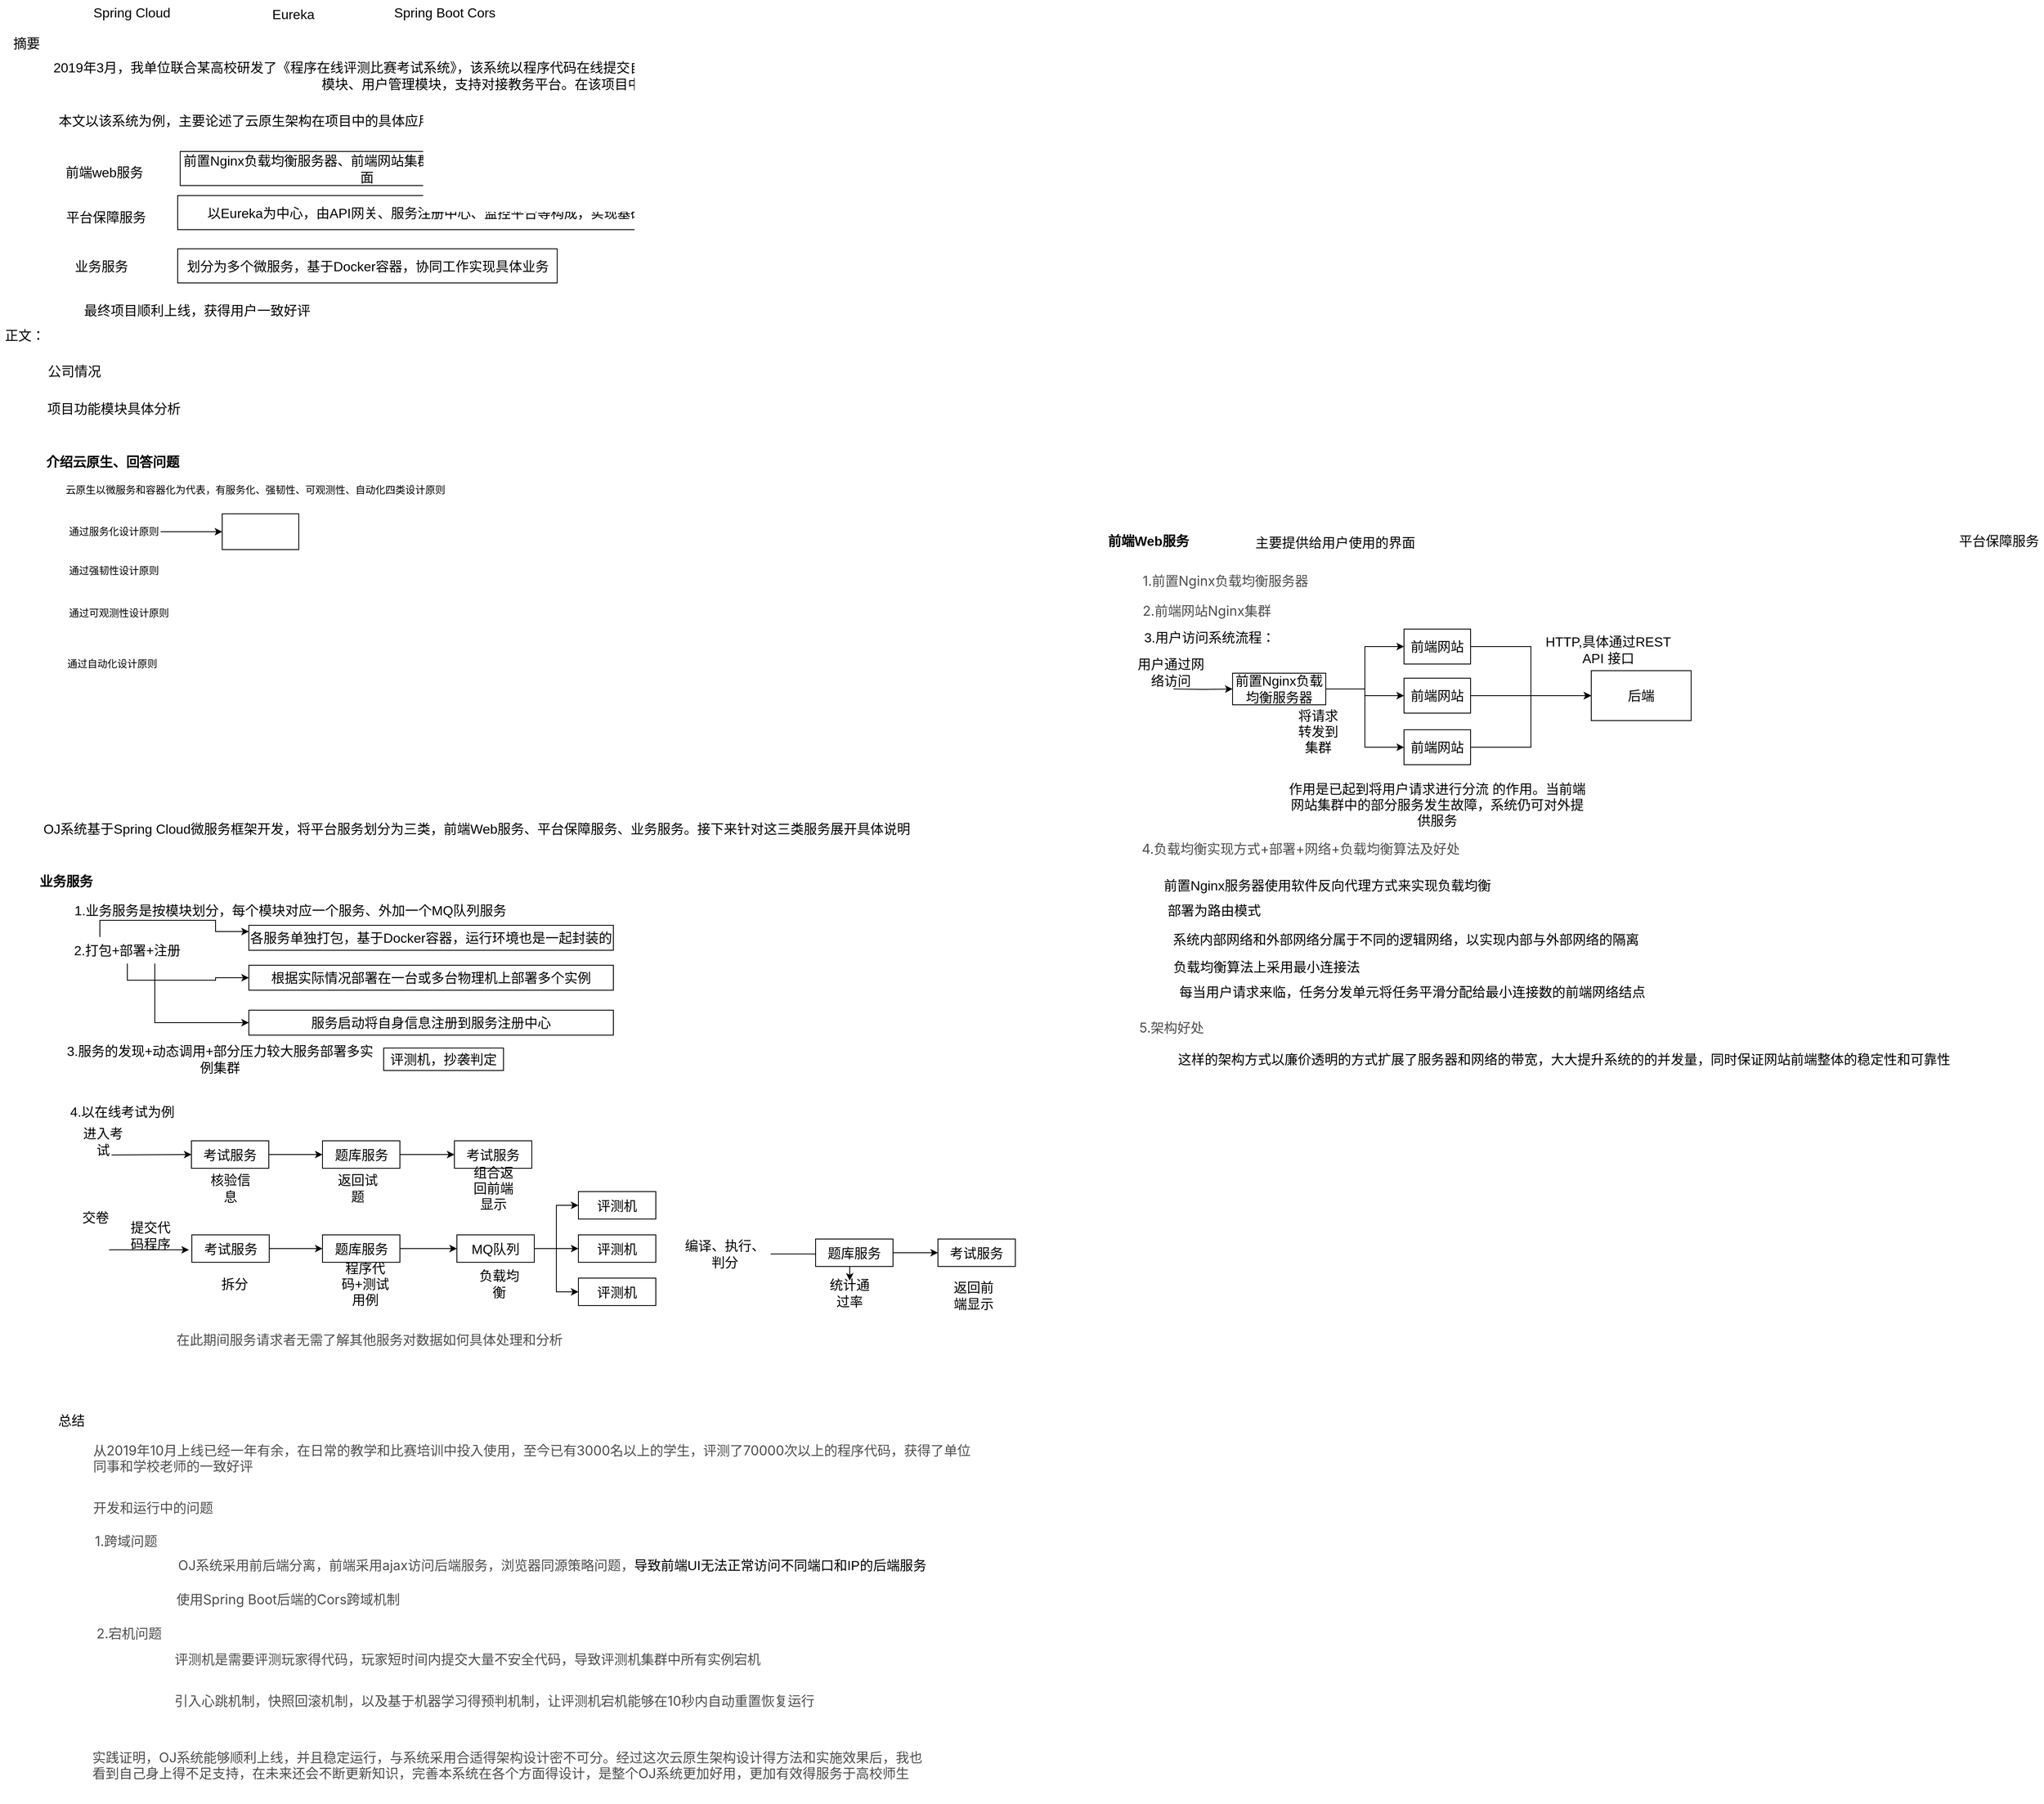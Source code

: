 <mxfile version="22.0.8" type="github">
  <diagram name="第 1 页" id="NLoXYbT1jdfY4DKMpZzK">
    <mxGraphModel dx="1597" dy="972" grid="0" gridSize="10" guides="1" tooltips="1" connect="1" arrows="1" fold="1" page="1" pageScale="1" pageWidth="10000" pageHeight="10000" math="0" shadow="0">
      <root>
        <mxCell id="0" />
        <mxCell id="1" parent="0" />
        <mxCell id="Ui8WLxv8zB1vM958ZW1R-1" value="摘要" style="text;html=1;strokeColor=none;fillColor=none;align=center;verticalAlign=middle;whiteSpace=wrap;rounded=0;fontSize=16;" parent="1" vertex="1">
          <mxGeometry x="51" y="57" width="60" height="30" as="geometry" />
        </mxCell>
        <mxCell id="Ui8WLxv8zB1vM958ZW1R-2" value="正文：&lt;br style=&quot;font-size: 16px;&quot;&gt;" style="text;html=1;strokeColor=none;fillColor=none;align=center;verticalAlign=middle;whiteSpace=wrap;rounded=0;fontSize=16;" parent="1" vertex="1">
          <mxGeometry x="49" y="408" width="60" height="30" as="geometry" />
        </mxCell>
        <mxCell id="Ui8WLxv8zB1vM958ZW1R-3" value="公司情况" style="text;html=1;strokeColor=none;fillColor=none;align=center;verticalAlign=middle;whiteSpace=wrap;rounded=0;fontSize=16;" parent="1" vertex="1">
          <mxGeometry x="103" y="450" width="71" height="31" as="geometry" />
        </mxCell>
        <mxCell id="Ui8WLxv8zB1vM958ZW1R-4" value="项目功能模块具体分析" style="text;html=1;strokeColor=none;fillColor=none;align=center;verticalAlign=middle;whiteSpace=wrap;rounded=0;fontSize=16;" parent="1" vertex="1">
          <mxGeometry x="103" y="497" width="166" height="27" as="geometry" />
        </mxCell>
        <mxCell id="Ui8WLxv8zB1vM958ZW1R-5" value="介绍云原生、回答问题" style="text;html=1;strokeColor=none;fillColor=none;align=center;verticalAlign=middle;whiteSpace=wrap;rounded=0;fontSize=16;fontStyle=1" parent="1" vertex="1">
          <mxGeometry x="100" y="558" width="169" height="33" as="geometry" />
        </mxCell>
        <mxCell id="Ui8WLxv8zB1vM958ZW1R-8" value="OJ系统基于Spring Cloud微服务框架开发，将平台服务划分为三类，前端Web服务、平台保障服务、业务服务。接下来针对这三类服务展开具体说明" style="text;html=1;strokeColor=none;fillColor=none;align=center;verticalAlign=middle;whiteSpace=wrap;rounded=0;fontSize=16;" parent="1" vertex="1">
          <mxGeometry x="96" y="999" width="1052" height="33" as="geometry" />
        </mxCell>
        <mxCell id="Ui8WLxv8zB1vM958ZW1R-9" value="前端Web服务" style="text;html=1;strokeColor=none;fillColor=none;align=center;verticalAlign=middle;whiteSpace=wrap;rounded=0;fontSize=16;fontStyle=1" parent="1" vertex="1">
          <mxGeometry x="1376" y="653" width="106" height="33" as="geometry" />
        </mxCell>
        <mxCell id="Ui8WLxv8zB1vM958ZW1R-10" value="平台保障服务" style="text;html=1;strokeColor=none;fillColor=none;align=center;verticalAlign=middle;whiteSpace=wrap;rounded=0;fontSize=16;" parent="1" vertex="1">
          <mxGeometry x="2398" y="653" width="106" height="33" as="geometry" />
        </mxCell>
        <mxCell id="Ui8WLxv8zB1vM958ZW1R-11" value="业务服务" style="text;html=1;strokeColor=none;fillColor=none;align=center;verticalAlign=middle;whiteSpace=wrap;rounded=0;fontSize=16;fontStyle=1" parent="1" vertex="1">
          <mxGeometry x="90" y="1063" width="77" height="32" as="geometry" />
        </mxCell>
        <mxCell id="Ui8WLxv8zB1vM958ZW1R-12" value="总结" style="text;html=1;strokeColor=none;fillColor=none;align=center;verticalAlign=middle;whiteSpace=wrap;rounded=0;fontSize=16;" parent="1" vertex="1">
          <mxGeometry x="111" y="1713" width="48" height="27" as="geometry" />
        </mxCell>
        <mxCell id="Ui8WLxv8zB1vM958ZW1R-13" value="1.业务服务是按模块划分，每个模块对应一个服务、外加一个MQ队列服务" style="text;html=1;strokeColor=none;fillColor=none;align=center;verticalAlign=middle;whiteSpace=wrap;rounded=0;fontSize=16;" parent="1" vertex="1">
          <mxGeometry x="130" y="1098" width="536" height="32" as="geometry" />
        </mxCell>
        <mxCell id="Ui8WLxv8zB1vM958ZW1R-16" style="edgeStyle=orthogonalEdgeStyle;rounded=0;orthogonalLoop=1;jettySize=auto;html=1;exitX=0.25;exitY=0;exitDx=0;exitDy=0;entryX=0;entryY=0.25;entryDx=0;entryDy=0;" parent="1" source="Ui8WLxv8zB1vM958ZW1R-14" target="Ui8WLxv8zB1vM958ZW1R-15" edge="1">
          <mxGeometry relative="1" as="geometry" />
        </mxCell>
        <mxCell id="Ui8WLxv8zB1vM958ZW1R-22" style="edgeStyle=orthogonalEdgeStyle;rounded=0;orthogonalLoop=1;jettySize=auto;html=1;exitX=0.5;exitY=1;exitDx=0;exitDy=0;entryX=0;entryY=0.5;entryDx=0;entryDy=0;" parent="1" source="Ui8WLxv8zB1vM958ZW1R-14" target="Ui8WLxv8zB1vM958ZW1R-17" edge="1">
          <mxGeometry relative="1" as="geometry">
            <Array as="points">
              <mxPoint x="202" y="1198" />
              <mxPoint x="308" y="1198" />
              <mxPoint x="308" y="1195" />
            </Array>
          </mxGeometry>
        </mxCell>
        <mxCell id="Ui8WLxv8zB1vM958ZW1R-24" style="edgeStyle=orthogonalEdgeStyle;rounded=0;orthogonalLoop=1;jettySize=auto;html=1;exitX=0.75;exitY=1;exitDx=0;exitDy=0;entryX=0;entryY=0.5;entryDx=0;entryDy=0;" parent="1" source="Ui8WLxv8zB1vM958ZW1R-14" target="Ui8WLxv8zB1vM958ZW1R-23" edge="1">
          <mxGeometry relative="1" as="geometry" />
        </mxCell>
        <mxCell id="Ui8WLxv8zB1vM958ZW1R-14" value="2.打包+部署+注册" style="text;html=1;strokeColor=none;fillColor=none;align=center;verticalAlign=middle;whiteSpace=wrap;rounded=0;fontSize=16;" parent="1" vertex="1">
          <mxGeometry x="136" y="1146" width="132" height="32" as="geometry" />
        </mxCell>
        <mxCell id="Ui8WLxv8zB1vM958ZW1R-15" value="各服务单独打包，基于Docker容器，运行环境也是一起封装的" style="rounded=0;whiteSpace=wrap;html=1;fontSize=16;" parent="1" vertex="1">
          <mxGeometry x="348" y="1132" width="438" height="30" as="geometry" />
        </mxCell>
        <mxCell id="Ui8WLxv8zB1vM958ZW1R-17" value="根据实际情况部署在一台或多台物理机上部署多个实例" style="rounded=0;whiteSpace=wrap;html=1;fontSize=16;" parent="1" vertex="1">
          <mxGeometry x="348" y="1180" width="438" height="30" as="geometry" />
        </mxCell>
        <mxCell id="Ui8WLxv8zB1vM958ZW1R-23" value="服务启动将自身信息注册到服务注册中心" style="rounded=0;whiteSpace=wrap;html=1;fontSize=16;" parent="1" vertex="1">
          <mxGeometry x="348" y="1234" width="438" height="30" as="geometry" />
        </mxCell>
        <mxCell id="Ui8WLxv8zB1vM958ZW1R-25" value="3.服务的发现+动态调用+部分压力较大服务部署多实例集群" style="text;html=1;strokeColor=none;fillColor=none;align=center;verticalAlign=middle;whiteSpace=wrap;rounded=0;fontSize=16;" parent="1" vertex="1">
          <mxGeometry x="128" y="1277" width="371" height="32" as="geometry" />
        </mxCell>
        <mxCell id="Ui8WLxv8zB1vM958ZW1R-27" value="4.以在线考试为例" style="text;html=1;strokeColor=none;fillColor=none;align=center;verticalAlign=middle;whiteSpace=wrap;rounded=0;fontSize=16;" parent="1" vertex="1">
          <mxGeometry x="126" y="1340" width="140" height="31" as="geometry" />
        </mxCell>
        <mxCell id="Ui8WLxv8zB1vM958ZW1R-30" value="评测机，抄袭判定" style="rounded=0;whiteSpace=wrap;html=1;fontSize=16;" parent="1" vertex="1">
          <mxGeometry x="510" y="1279.5" width="144" height="27" as="geometry" />
        </mxCell>
        <mxCell id="Ui8WLxv8zB1vM958ZW1R-36" value="" style="edgeStyle=orthogonalEdgeStyle;rounded=0;orthogonalLoop=1;jettySize=auto;html=1;fontSize=16;" parent="1" source="Ui8WLxv8zB1vM958ZW1R-31" target="Ui8WLxv8zB1vM958ZW1R-32" edge="1">
          <mxGeometry relative="1" as="geometry" />
        </mxCell>
        <mxCell id="Ui8WLxv8zB1vM958ZW1R-31" value="考试服务" style="rounded=0;whiteSpace=wrap;html=1;fontSize=16;" parent="1" vertex="1">
          <mxGeometry x="279" y="1391" width="93" height="33" as="geometry" />
        </mxCell>
        <mxCell id="Ui8WLxv8zB1vM958ZW1R-39" value="" style="edgeStyle=orthogonalEdgeStyle;rounded=0;orthogonalLoop=1;jettySize=auto;html=1;fontSize=16;" parent="1" source="Ui8WLxv8zB1vM958ZW1R-32" target="Ui8WLxv8zB1vM958ZW1R-38" edge="1">
          <mxGeometry relative="1" as="geometry" />
        </mxCell>
        <mxCell id="Ui8WLxv8zB1vM958ZW1R-32" value="题库服务" style="rounded=0;whiteSpace=wrap;html=1;fontSize=16;" parent="1" vertex="1">
          <mxGeometry x="436.5" y="1391" width="93" height="33" as="geometry" />
        </mxCell>
        <mxCell id="Ui8WLxv8zB1vM958ZW1R-33" value="" style="endArrow=classic;html=1;rounded=0;entryX=0;entryY=0.5;entryDx=0;entryDy=0;fontSize=16;" parent="1" target="Ui8WLxv8zB1vM958ZW1R-31" edge="1">
          <mxGeometry width="50" height="50" relative="1" as="geometry">
            <mxPoint x="183" y="1408" as="sourcePoint" />
            <mxPoint x="239.5" y="1382.5" as="targetPoint" />
          </mxGeometry>
        </mxCell>
        <mxCell id="Ui8WLxv8zB1vM958ZW1R-34" value="进入考试" style="text;html=1;strokeColor=none;fillColor=none;align=center;verticalAlign=middle;whiteSpace=wrap;rounded=0;fontSize=16;" parent="1" vertex="1">
          <mxGeometry x="142.5" y="1377" width="60" height="30" as="geometry" />
        </mxCell>
        <mxCell id="Ui8WLxv8zB1vM958ZW1R-35" value="核验信息" style="text;html=1;strokeColor=none;fillColor=none;align=center;verticalAlign=middle;whiteSpace=wrap;rounded=0;fontSize=16;" parent="1" vertex="1">
          <mxGeometry x="296" y="1433" width="60" height="30" as="geometry" />
        </mxCell>
        <mxCell id="Ui8WLxv8zB1vM958ZW1R-37" value="返回试题" style="text;html=1;strokeColor=none;fillColor=none;align=center;verticalAlign=middle;whiteSpace=wrap;rounded=0;fontSize=16;" parent="1" vertex="1">
          <mxGeometry x="449" y="1433" width="60" height="30" as="geometry" />
        </mxCell>
        <mxCell id="Ui8WLxv8zB1vM958ZW1R-38" value="考试服务" style="rounded=0;whiteSpace=wrap;html=1;fontSize=16;" parent="1" vertex="1">
          <mxGeometry x="595" y="1391" width="93" height="33" as="geometry" />
        </mxCell>
        <mxCell id="Ui8WLxv8zB1vM958ZW1R-40" value="组合返回前端显示" style="text;html=1;strokeColor=none;fillColor=none;align=center;verticalAlign=middle;whiteSpace=wrap;rounded=0;fontSize=16;" parent="1" vertex="1">
          <mxGeometry x="611.5" y="1433" width="60" height="30" as="geometry" />
        </mxCell>
        <mxCell id="Ui8WLxv8zB1vM958ZW1R-41" value="交卷" style="text;html=1;strokeColor=none;fillColor=none;align=center;verticalAlign=middle;whiteSpace=wrap;rounded=0;fontSize=16;" parent="1" vertex="1">
          <mxGeometry x="134" y="1468" width="60" height="30" as="geometry" />
        </mxCell>
        <mxCell id="Ui8WLxv8zB1vM958ZW1R-47" value="" style="edgeStyle=orthogonalEdgeStyle;rounded=0;orthogonalLoop=1;jettySize=auto;html=1;fontSize=16;" parent="1" source="Ui8WLxv8zB1vM958ZW1R-42" target="Ui8WLxv8zB1vM958ZW1R-45" edge="1">
          <mxGeometry relative="1" as="geometry" />
        </mxCell>
        <mxCell id="Ui8WLxv8zB1vM958ZW1R-42" value="考试服务" style="rounded=0;whiteSpace=wrap;html=1;fontSize=16;" parent="1" vertex="1">
          <mxGeometry x="279.5" y="1504" width="93" height="33" as="geometry" />
        </mxCell>
        <mxCell id="Ui8WLxv8zB1vM958ZW1R-43" value="" style="endArrow=classic;html=1;rounded=0;entryX=0;entryY=0.5;entryDx=0;entryDy=0;fontSize=16;" parent="1" edge="1">
          <mxGeometry width="50" height="50" relative="1" as="geometry">
            <mxPoint x="180" y="1522" as="sourcePoint" />
            <mxPoint x="276" y="1522" as="targetPoint" />
          </mxGeometry>
        </mxCell>
        <mxCell id="Ui8WLxv8zB1vM958ZW1R-44" value="提交代码程序" style="text;html=1;strokeColor=none;fillColor=none;align=center;verticalAlign=middle;whiteSpace=wrap;rounded=0;fontSize=16;" parent="1" vertex="1">
          <mxGeometry x="200" y="1490" width="60" height="30" as="geometry" />
        </mxCell>
        <mxCell id="Ui8WLxv8zB1vM958ZW1R-50" value="" style="edgeStyle=orthogonalEdgeStyle;rounded=0;orthogonalLoop=1;jettySize=auto;html=1;fontSize=16;" parent="1" source="Ui8WLxv8zB1vM958ZW1R-45" target="Ui8WLxv8zB1vM958ZW1R-48" edge="1">
          <mxGeometry relative="1" as="geometry" />
        </mxCell>
        <mxCell id="Ui8WLxv8zB1vM958ZW1R-45" value="题库服务" style="rounded=0;whiteSpace=wrap;html=1;fontSize=16;" parent="1" vertex="1">
          <mxGeometry x="436.5" y="1504" width="93" height="33" as="geometry" />
        </mxCell>
        <mxCell id="Ui8WLxv8zB1vM958ZW1R-46" value="拆分" style="text;html=1;strokeColor=none;fillColor=none;align=center;verticalAlign=middle;whiteSpace=wrap;rounded=0;fontSize=16;" parent="1" vertex="1">
          <mxGeometry x="301" y="1548" width="60" height="30" as="geometry" />
        </mxCell>
        <mxCell id="Ui8WLxv8zB1vM958ZW1R-52" value="" style="edgeStyle=orthogonalEdgeStyle;rounded=0;orthogonalLoop=1;jettySize=auto;html=1;fontSize=16;" parent="1" source="Ui8WLxv8zB1vM958ZW1R-48" target="Ui8WLxv8zB1vM958ZW1R-51" edge="1">
          <mxGeometry relative="1" as="geometry" />
        </mxCell>
        <mxCell id="Ui8WLxv8zB1vM958ZW1R-55" style="edgeStyle=orthogonalEdgeStyle;rounded=0;orthogonalLoop=1;jettySize=auto;html=1;exitX=1;exitY=0.5;exitDx=0;exitDy=0;entryX=0;entryY=0.5;entryDx=0;entryDy=0;fontSize=16;" parent="1" source="Ui8WLxv8zB1vM958ZW1R-48" target="Ui8WLxv8zB1vM958ZW1R-53" edge="1">
          <mxGeometry relative="1" as="geometry" />
        </mxCell>
        <mxCell id="Ui8WLxv8zB1vM958ZW1R-56" style="edgeStyle=orthogonalEdgeStyle;rounded=0;orthogonalLoop=1;jettySize=auto;html=1;exitX=1;exitY=0.5;exitDx=0;exitDy=0;entryX=0;entryY=0.5;entryDx=0;entryDy=0;fontSize=16;" parent="1" source="Ui8WLxv8zB1vM958ZW1R-48" target="Ui8WLxv8zB1vM958ZW1R-54" edge="1">
          <mxGeometry relative="1" as="geometry" />
        </mxCell>
        <mxCell id="Ui8WLxv8zB1vM958ZW1R-48" value="MQ队列" style="rounded=0;whiteSpace=wrap;html=1;fontSize=16;" parent="1" vertex="1">
          <mxGeometry x="598" y="1504" width="93" height="33" as="geometry" />
        </mxCell>
        <mxCell id="Ui8WLxv8zB1vM958ZW1R-49" value="程序代码+测试用例" style="text;html=1;strokeColor=none;fillColor=none;align=center;verticalAlign=middle;whiteSpace=wrap;rounded=0;fontSize=16;" parent="1" vertex="1">
          <mxGeometry x="458" y="1548" width="60" height="30" as="geometry" />
        </mxCell>
        <mxCell id="Ui8WLxv8zB1vM958ZW1R-51" value="评测机" style="rounded=0;whiteSpace=wrap;html=1;fontSize=16;" parent="1" vertex="1">
          <mxGeometry x="744" y="1504" width="93" height="33" as="geometry" />
        </mxCell>
        <mxCell id="Ui8WLxv8zB1vM958ZW1R-53" value="评测机" style="rounded=0;whiteSpace=wrap;html=1;fontSize=16;" parent="1" vertex="1">
          <mxGeometry x="744" y="1452" width="93" height="33" as="geometry" />
        </mxCell>
        <mxCell id="Ui8WLxv8zB1vM958ZW1R-54" value="评测机" style="rounded=0;whiteSpace=wrap;html=1;fontSize=16;" parent="1" vertex="1">
          <mxGeometry x="744" y="1556" width="93" height="33" as="geometry" />
        </mxCell>
        <mxCell id="Ui8WLxv8zB1vM958ZW1R-58" value="负载均衡" style="text;html=1;strokeColor=none;fillColor=none;align=center;verticalAlign=middle;whiteSpace=wrap;rounded=0;fontSize=16;" parent="1" vertex="1">
          <mxGeometry x="619" y="1548" width="60" height="30" as="geometry" />
        </mxCell>
        <mxCell id="Ui8WLxv8zB1vM958ZW1R-62" value="" style="edgeStyle=orthogonalEdgeStyle;rounded=0;orthogonalLoop=1;jettySize=auto;html=1;fontSize=16;" parent="1" source="Ui8WLxv8zB1vM958ZW1R-59" target="Ui8WLxv8zB1vM958ZW1R-61" edge="1">
          <mxGeometry relative="1" as="geometry" />
        </mxCell>
        <mxCell id="Ui8WLxv8zB1vM958ZW1R-59" value="编译、执行、判分" style="text;html=1;strokeColor=none;fillColor=none;align=center;verticalAlign=middle;whiteSpace=wrap;rounded=0;fontSize=16;" parent="1" vertex="1">
          <mxGeometry x="865" y="1509" width="110" height="36" as="geometry" />
        </mxCell>
        <mxCell id="Ui8WLxv8zB1vM958ZW1R-64" value="" style="edgeStyle=orthogonalEdgeStyle;rounded=0;orthogonalLoop=1;jettySize=auto;html=1;fontSize=16;" parent="1" source="Ui8WLxv8zB1vM958ZW1R-60" target="Ui8WLxv8zB1vM958ZW1R-63" edge="1">
          <mxGeometry relative="1" as="geometry" />
        </mxCell>
        <mxCell id="Ui8WLxv8zB1vM958ZW1R-60" value="题库服务" style="rounded=0;whiteSpace=wrap;html=1;fontSize=16;" parent="1" vertex="1">
          <mxGeometry x="1029" y="1509" width="93" height="33" as="geometry" />
        </mxCell>
        <mxCell id="Ui8WLxv8zB1vM958ZW1R-61" value="统计通过率" style="text;html=1;strokeColor=none;fillColor=none;align=center;verticalAlign=middle;whiteSpace=wrap;rounded=0;fontSize=16;" parent="1" vertex="1">
          <mxGeometry x="1040" y="1559" width="60" height="30" as="geometry" />
        </mxCell>
        <mxCell id="Ui8WLxv8zB1vM958ZW1R-63" value="考试服务" style="rounded=0;whiteSpace=wrap;html=1;fontSize=16;" parent="1" vertex="1">
          <mxGeometry x="1176" y="1509" width="93" height="33" as="geometry" />
        </mxCell>
        <mxCell id="Ui8WLxv8zB1vM958ZW1R-65" value="返回前端显示" style="text;html=1;strokeColor=none;fillColor=none;align=center;verticalAlign=middle;whiteSpace=wrap;rounded=0;fontSize=16;" parent="1" vertex="1">
          <mxGeometry x="1189" y="1562" width="60" height="30" as="geometry" />
        </mxCell>
        <mxCell id="Ui8WLxv8zB1vM958ZW1R-69" value="&lt;span style=&quot;color: rgb(77, 77, 77); font-family: -apple-system, &amp;quot;SF UI Text&amp;quot;, Arial, &amp;quot;PingFang SC&amp;quot;, &amp;quot;Hiragino Sans GB&amp;quot;, &amp;quot;Microsoft YaHei&amp;quot;, &amp;quot;WenQuanYi Micro Hei&amp;quot;, sans-serif; font-size: 16px; font-style: normal; font-variant-ligatures: no-common-ligatures; font-variant-caps: normal; font-weight: 400; letter-spacing: normal; orphans: 2; text-align: start; text-indent: 0px; text-transform: none; widows: 2; word-spacing: 0px; -webkit-text-stroke-width: 0px; background-color: rgb(255, 255, 255); text-decoration-thickness: initial; text-decoration-style: initial; text-decoration-color: initial; float: none; display: inline !important;&quot;&gt;在此期间服务请求者无需了解其他服务对数据如何具体处理和分析&lt;/span&gt;" style="text;whiteSpace=wrap;html=1;" parent="1" vertex="1">
          <mxGeometry x="259" y="1614" width="484" height="33" as="geometry" />
        </mxCell>
        <mxCell id="Ui8WLxv8zB1vM958ZW1R-71" value="&lt;font face=&quot;-apple-system, SF UI Text, Arial, PingFang SC, Hiragino Sans GB, Microsoft YaHei, WenQuanYi Micro Hei, sans-serif&quot; color=&quot;#4d4d4d&quot;&gt;&lt;span style=&quot;font-size: 16px; font-variant-ligatures: no-common-ligatures; background-color: rgb(255, 255, 255);&quot;&gt;从2019年10月上线已经一年有余，在日常的教学和比赛培训中投入使用，至今已有3000名以上的学生，评测了70000次以上的程序代码，获得了单位同事和学校老师的一致好评&lt;/span&gt;&lt;/font&gt;" style="text;whiteSpace=wrap;html=1;" parent="1" vertex="1">
          <mxGeometry x="159" y="1747" width="1068" height="54" as="geometry" />
        </mxCell>
        <mxCell id="Ui8WLxv8zB1vM958ZW1R-72" value="&lt;font face=&quot;-apple-system, SF UI Text, Arial, PingFang SC, Hiragino Sans GB, Microsoft YaHei, WenQuanYi Micro Hei, sans-serif&quot; color=&quot;#4d4d4d&quot;&gt;&lt;span style=&quot;font-size: 16px; font-variant-ligatures: no-common-ligatures; background-color: rgb(255, 255, 255);&quot;&gt;开发和运行中的问题&lt;/span&gt;&lt;/font&gt;" style="text;whiteSpace=wrap;html=1;" parent="1" vertex="1">
          <mxGeometry x="159" y="1816" width="155" height="30" as="geometry" />
        </mxCell>
        <mxCell id="Ui8WLxv8zB1vM958ZW1R-73" value="&lt;font face=&quot;-apple-system, SF UI Text, Arial, PingFang SC, Hiragino Sans GB, Microsoft YaHei, WenQuanYi Micro Hei, sans-serif&quot; color=&quot;#4d4d4d&quot;&gt;&lt;span style=&quot;font-size: 16px; font-variant-ligatures: no-common-ligatures; background-color: rgb(255, 255, 255);&quot;&gt;1.跨域问题&lt;/span&gt;&lt;/font&gt;" style="text;whiteSpace=wrap;html=1;" parent="1" vertex="1">
          <mxGeometry x="161" y="1856" width="96" height="29" as="geometry" />
        </mxCell>
        <mxCell id="Ui8WLxv8zB1vM958ZW1R-74" value="&lt;font face=&quot;-apple-system, SF UI Text, Arial, PingFang SC, Hiragino Sans GB, Microsoft YaHei, WenQuanYi Micro Hei, sans-serif&quot; color=&quot;#4d4d4d&quot;&gt;&lt;span style=&quot;font-size: 16px; font-variant-ligatures: no-common-ligatures; background-color: rgb(255, 255, 255);&quot;&gt;2.宕机问题&lt;/span&gt;&lt;/font&gt;" style="text;whiteSpace=wrap;html=1;" parent="1" vertex="1">
          <mxGeometry x="163" y="1967" width="96" height="29" as="geometry" />
        </mxCell>
        <mxCell id="Ui8WLxv8zB1vM958ZW1R-77" value="&lt;font face=&quot;-apple-system, SF UI Text, Arial, PingFang SC, Hiragino Sans GB, Microsoft YaHei, WenQuanYi Micro Hei, sans-serif&quot; color=&quot;#4d4d4d&quot; style=&quot;font-size: 16px;&quot;&gt;&lt;span style=&quot;font-size: 16px; font-variant-ligatures: no-common-ligatures; background-color: rgb(255, 255, 255);&quot;&gt;OJ系统采用前后端分离，前端采用ajax访问后端服务，浏览器同源策略问题，&lt;/span&gt;&lt;/font&gt;导致前端UI无法正常访问不同端口和IP的后端服务" style="text;whiteSpace=wrap;html=1;fontSize=16;" parent="1" vertex="1">
          <mxGeometry x="261" y="1885" width="928" height="31" as="geometry" />
        </mxCell>
        <mxCell id="Ui8WLxv8zB1vM958ZW1R-78" value="&lt;font face=&quot;-apple-system, SF UI Text, Arial, PingFang SC, Hiragino Sans GB, Microsoft YaHei, WenQuanYi Micro Hei, sans-serif&quot; color=&quot;#4d4d4d&quot;&gt;&lt;span style=&quot;font-variant-ligatures: no-common-ligatures; background-color: rgb(255, 255, 255);&quot;&gt;使用Spring Boot后端的Cors跨域机制&lt;/span&gt;&lt;/font&gt;" style="text;whiteSpace=wrap;html=1;fontSize=16;" parent="1" vertex="1">
          <mxGeometry x="259" y="1926" width="928" height="31" as="geometry" />
        </mxCell>
        <mxCell id="Ui8WLxv8zB1vM958ZW1R-79" value="&lt;font face=&quot;-apple-system, SF UI Text, Arial, PingFang SC, Hiragino Sans GB, Microsoft YaHei, WenQuanYi Micro Hei, sans-serif&quot; color=&quot;#4d4d4d&quot;&gt;&lt;span style=&quot;font-variant-ligatures: no-common-ligatures; background-color: rgb(255, 255, 255);&quot;&gt;评测机是需要评测玩家得代码，玩家短时间内提交大量不安全代码，导致评测机集群中所有实例宕机&lt;/span&gt;&lt;/font&gt;" style="text;whiteSpace=wrap;html=1;fontSize=16;" parent="1" vertex="1">
          <mxGeometry x="257" y="1998" width="928" height="31" as="geometry" />
        </mxCell>
        <mxCell id="Ui8WLxv8zB1vM958ZW1R-80" value="&lt;font face=&quot;-apple-system, SF UI Text, Arial, PingFang SC, Hiragino Sans GB, Microsoft YaHei, WenQuanYi Micro Hei, sans-serif&quot; color=&quot;#4d4d4d&quot;&gt;&lt;span style=&quot;font-variant-ligatures: no-common-ligatures; background-color: rgb(255, 255, 255);&quot;&gt;引入心跳机制，快照回滚机制，以及基于机器学习得预判机制，让评测机宕机能够在10秒内自动重置恢复运行&lt;/span&gt;&lt;/font&gt;" style="text;whiteSpace=wrap;html=1;fontSize=16;" parent="1" vertex="1">
          <mxGeometry x="257" y="2048" width="928" height="31" as="geometry" />
        </mxCell>
        <mxCell id="Ui8WLxv8zB1vM958ZW1R-81" value="&lt;font face=&quot;-apple-system, SF UI Text, Arial, PingFang SC, Hiragino Sans GB, Microsoft YaHei, WenQuanYi Micro Hei, sans-serif&quot; color=&quot;#4d4d4d&quot;&gt;&lt;span style=&quot;font-size: 16px; font-variant-ligatures: no-common-ligatures; background-color: rgb(255, 255, 255);&quot;&gt;实践证明，OJ系统能够顺利上线，并且稳定运行，与系统采用合适得架构设计密不可分。经过这次云原生架构设计得方法和实施效果后，我也看到自己身上得不足支持，在未来还会不断更新知识，完善本系统在各个方面得设计，是整个OJ系统更加好用，更加有效得服务于高校师生&lt;/span&gt;&lt;/font&gt;" style="text;whiteSpace=wrap;html=1;" parent="1" vertex="1">
          <mxGeometry x="157.5" y="2116" width="1000.5" height="71" as="geometry" />
        </mxCell>
        <mxCell id="1Fn_G9KVaygR7puTWX5g-2" value="主要提供给用户使用的界面" style="text;html=1;strokeColor=none;fillColor=none;align=center;verticalAlign=middle;whiteSpace=wrap;rounded=0;fontSize=16;" vertex="1" parent="1">
          <mxGeometry x="1553" y="655" width="201" height="33" as="geometry" />
        </mxCell>
        <mxCell id="1Fn_G9KVaygR7puTWX5g-4" value="&lt;span style=&quot;color: rgb(77, 77, 77); font-family: -apple-system, &amp;quot;SF UI Text&amp;quot;, Arial, &amp;quot;PingFang SC&amp;quot;, &amp;quot;Hiragino Sans GB&amp;quot;, &amp;quot;Microsoft YaHei&amp;quot;, &amp;quot;WenQuanYi Micro Hei&amp;quot;, sans-serif; font-size: 16px; font-style: normal; font-variant-ligatures: no-common-ligatures; font-variant-caps: normal; font-weight: 400; letter-spacing: normal; orphans: 2; text-align: start; text-indent: 0px; text-transform: none; widows: 2; word-spacing: 0px; -webkit-text-stroke-width: 0px; background-color: rgb(255, 255, 255); text-decoration-thickness: initial; text-decoration-style: initial; text-decoration-color: initial; float: none; display: inline !important;&quot;&gt;1.前置Nginx负载均衡服务器&lt;/span&gt;" style="text;whiteSpace=wrap;html=1;fontSize=16;" vertex="1" parent="1">
          <mxGeometry x="1420" y="702" width="220" height="33" as="geometry" />
        </mxCell>
        <mxCell id="1Fn_G9KVaygR7puTWX5g-5" value="&lt;span style=&quot;color: rgb(77, 77, 77); font-family: -apple-system, &amp;quot;SF UI Text&amp;quot;, Arial, &amp;quot;PingFang SC&amp;quot;, &amp;quot;Hiragino Sans GB&amp;quot;, &amp;quot;Microsoft YaHei&amp;quot;, &amp;quot;WenQuanYi Micro Hei&amp;quot;, sans-serif; font-size: 16px; font-style: normal; font-variant-ligatures: no-common-ligatures; font-variant-caps: normal; font-weight: 400; letter-spacing: normal; orphans: 2; text-align: start; text-indent: 0px; text-transform: none; widows: 2; word-spacing: 0px; -webkit-text-stroke-width: 0px; background-color: rgb(255, 255, 255); text-decoration-thickness: initial; text-decoration-style: initial; text-decoration-color: initial; float: none; display: inline !important;&quot;&gt;2.前端网站Nginx集群&lt;/span&gt;" style="text;whiteSpace=wrap;html=1;fontSize=16;" vertex="1" parent="1">
          <mxGeometry x="1420" y="738" width="165" height="41" as="geometry" />
        </mxCell>
        <mxCell id="1Fn_G9KVaygR7puTWX5g-6" value="3.用户访问系统流程：" style="text;html=1;strokeColor=none;fillColor=none;align=center;verticalAlign=middle;whiteSpace=wrap;rounded=0;fontSize=16;" vertex="1" parent="1">
          <mxGeometry x="1416" y="772" width="173" height="27" as="geometry" />
        </mxCell>
        <mxCell id="1Fn_G9KVaygR7puTWX5g-16" style="edgeStyle=orthogonalEdgeStyle;rounded=0;orthogonalLoop=1;jettySize=auto;html=1;exitX=1;exitY=0.5;exitDx=0;exitDy=0;entryX=0;entryY=0.5;entryDx=0;entryDy=0;fontSize=16;" edge="1" parent="1" source="1Fn_G9KVaygR7puTWX5g-7" target="1Fn_G9KVaygR7puTWX5g-11">
          <mxGeometry relative="1" as="geometry" />
        </mxCell>
        <mxCell id="1Fn_G9KVaygR7puTWX5g-17" style="edgeStyle=orthogonalEdgeStyle;rounded=0;orthogonalLoop=1;jettySize=auto;html=1;exitX=1;exitY=0.5;exitDx=0;exitDy=0;entryX=0;entryY=0.5;entryDx=0;entryDy=0;fontSize=16;" edge="1" parent="1" source="1Fn_G9KVaygR7puTWX5g-7" target="1Fn_G9KVaygR7puTWX5g-14">
          <mxGeometry relative="1" as="geometry" />
        </mxCell>
        <mxCell id="1Fn_G9KVaygR7puTWX5g-18" style="edgeStyle=orthogonalEdgeStyle;rounded=0;orthogonalLoop=1;jettySize=auto;html=1;exitX=1;exitY=0.5;exitDx=0;exitDy=0;entryX=0;entryY=0.5;entryDx=0;entryDy=0;fontSize=16;" edge="1" parent="1" source="1Fn_G9KVaygR7puTWX5g-7" target="1Fn_G9KVaygR7puTWX5g-15">
          <mxGeometry relative="1" as="geometry" />
        </mxCell>
        <mxCell id="1Fn_G9KVaygR7puTWX5g-7" value="前置Nginx负载均衡服务器" style="rounded=0;whiteSpace=wrap;html=1;fontSize=16;" vertex="1" parent="1">
          <mxGeometry x="1530" y="829" width="112" height="38" as="geometry" />
        </mxCell>
        <mxCell id="1Fn_G9KVaygR7puTWX5g-9" value="" style="edgeStyle=orthogonalEdgeStyle;rounded=0;orthogonalLoop=1;jettySize=auto;html=1;fontSize=16;" edge="1" parent="1" target="1Fn_G9KVaygR7puTWX5g-7">
          <mxGeometry relative="1" as="geometry">
            <mxPoint x="1459" y="848" as="sourcePoint" />
          </mxGeometry>
        </mxCell>
        <mxCell id="1Fn_G9KVaygR7puTWX5g-10" value="用户通过网络访问" style="text;html=1;strokeColor=none;fillColor=none;align=center;verticalAlign=middle;whiteSpace=wrap;rounded=0;fontSize=16;" vertex="1" parent="1">
          <mxGeometry x="1408" y="813" width="96" height="30" as="geometry" />
        </mxCell>
        <mxCell id="1Fn_G9KVaygR7puTWX5g-25" style="edgeStyle=orthogonalEdgeStyle;rounded=0;orthogonalLoop=1;jettySize=auto;html=1;exitX=1;exitY=0.5;exitDx=0;exitDy=0;entryX=0;entryY=0.5;entryDx=0;entryDy=0;fontSize=16;" edge="1" parent="1" source="1Fn_G9KVaygR7puTWX5g-11" target="1Fn_G9KVaygR7puTWX5g-20">
          <mxGeometry relative="1" as="geometry" />
        </mxCell>
        <mxCell id="1Fn_G9KVaygR7puTWX5g-11" value="前端网站" style="rounded=0;whiteSpace=wrap;html=1;fontSize=16;" vertex="1" parent="1">
          <mxGeometry x="1736" y="776" width="80" height="42" as="geometry" />
        </mxCell>
        <mxCell id="1Fn_G9KVaygR7puTWX5g-23" style="edgeStyle=orthogonalEdgeStyle;rounded=0;orthogonalLoop=1;jettySize=auto;html=1;exitX=1;exitY=0.5;exitDx=0;exitDy=0;entryX=0;entryY=0.5;entryDx=0;entryDy=0;fontSize=16;" edge="1" parent="1" source="1Fn_G9KVaygR7puTWX5g-14" target="1Fn_G9KVaygR7puTWX5g-20">
          <mxGeometry relative="1" as="geometry" />
        </mxCell>
        <mxCell id="1Fn_G9KVaygR7puTWX5g-14" value="前端网站" style="rounded=0;whiteSpace=wrap;html=1;fontSize=16;" vertex="1" parent="1">
          <mxGeometry x="1736" y="835" width="80" height="42" as="geometry" />
        </mxCell>
        <mxCell id="1Fn_G9KVaygR7puTWX5g-26" style="edgeStyle=orthogonalEdgeStyle;rounded=0;orthogonalLoop=1;jettySize=auto;html=1;exitX=1;exitY=0.5;exitDx=0;exitDy=0;entryX=0;entryY=0.5;entryDx=0;entryDy=0;fontSize=16;" edge="1" parent="1" source="1Fn_G9KVaygR7puTWX5g-15" target="1Fn_G9KVaygR7puTWX5g-20">
          <mxGeometry relative="1" as="geometry" />
        </mxCell>
        <mxCell id="1Fn_G9KVaygR7puTWX5g-15" value="前端网站" style="rounded=0;whiteSpace=wrap;html=1;fontSize=16;" vertex="1" parent="1">
          <mxGeometry x="1736" y="897" width="80" height="42" as="geometry" />
        </mxCell>
        <mxCell id="1Fn_G9KVaygR7puTWX5g-19" value="将请求转发到集群" style="text;html=1;strokeColor=none;fillColor=none;align=center;verticalAlign=middle;whiteSpace=wrap;rounded=0;fontSize=16;" vertex="1" parent="1">
          <mxGeometry x="1603" y="884" width="60" height="30" as="geometry" />
        </mxCell>
        <mxCell id="1Fn_G9KVaygR7puTWX5g-20" value="后端" style="rounded=0;whiteSpace=wrap;html=1;fontSize=16;" vertex="1" parent="1">
          <mxGeometry x="1961" y="826" width="120" height="60" as="geometry" />
        </mxCell>
        <mxCell id="1Fn_G9KVaygR7puTWX5g-27" value="HTTP,具体通过REST API 接口" style="text;html=1;strokeColor=none;fillColor=none;align=center;verticalAlign=middle;whiteSpace=wrap;rounded=0;fontSize=16;" vertex="1" parent="1">
          <mxGeometry x="1893" y="786" width="177" height="30" as="geometry" />
        </mxCell>
        <mxCell id="1Fn_G9KVaygR7puTWX5g-30" value="作用是已起到将用户请求进行分流 的作用。当前端网站集群中的部分服务发生故障，系统仍可对外提供服务" style="text;html=1;strokeColor=none;fillColor=none;align=center;verticalAlign=middle;whiteSpace=wrap;rounded=0;fontSize=16;" vertex="1" parent="1">
          <mxGeometry x="1593" y="947" width="366" height="80" as="geometry" />
        </mxCell>
        <mxCell id="1Fn_G9KVaygR7puTWX5g-32" value="&lt;span style=&quot;color: rgb(77, 77, 77); font-family: -apple-system, &amp;quot;SF UI Text&amp;quot;, Arial, &amp;quot;PingFang SC&amp;quot;, &amp;quot;Hiragino Sans GB&amp;quot;, &amp;quot;Microsoft YaHei&amp;quot;, &amp;quot;WenQuanYi Micro Hei&amp;quot;, sans-serif; font-size: 16px; font-style: normal; font-variant-ligatures: no-common-ligatures; font-variant-caps: normal; font-weight: 400; letter-spacing: normal; orphans: 2; text-align: start; text-indent: 0px; text-transform: none; widows: 2; word-spacing: 0px; -webkit-text-stroke-width: 0px; background-color: rgb(255, 255, 255); text-decoration-thickness: initial; text-decoration-style: initial; text-decoration-color: initial; float: none; display: inline !important;&quot;&gt;4.负载均衡实现方式+部署+网络+负载均衡算法及好处&lt;/span&gt;" style="text;whiteSpace=wrap;html=1;fontSize=16;" vertex="1" parent="1">
          <mxGeometry x="1419" y="1024" width="399" height="30" as="geometry" />
        </mxCell>
        <mxCell id="1Fn_G9KVaygR7puTWX5g-34" value="前置Nginx服务器使用软件反向代理方式来实现负载均衡" style="text;html=1;strokeColor=none;fillColor=none;align=center;verticalAlign=middle;whiteSpace=wrap;rounded=0;fontSize=16;" vertex="1" parent="1">
          <mxGeometry x="1439" y="1069" width="410" height="30" as="geometry" />
        </mxCell>
        <mxCell id="1Fn_G9KVaygR7puTWX5g-35" value="部署为路由模式" style="text;html=1;strokeColor=none;fillColor=none;align=center;verticalAlign=middle;whiteSpace=wrap;rounded=0;fontSize=16;" vertex="1" parent="1">
          <mxGeometry x="1450" y="1102" width="116" height="23" as="geometry" />
        </mxCell>
        <mxCell id="1Fn_G9KVaygR7puTWX5g-36" value="系统内部网络和外部网络分属于不同的逻辑网络，以实现内部与外部网络的隔离" style="text;html=1;strokeColor=none;fillColor=none;align=center;verticalAlign=middle;whiteSpace=wrap;rounded=0;fontSize=16;" vertex="1" parent="1">
          <mxGeometry x="1452" y="1139" width="573" height="19" as="geometry" />
        </mxCell>
        <mxCell id="1Fn_G9KVaygR7puTWX5g-37" value="负载均衡算法上采用最小连接法" style="text;html=1;strokeColor=none;fillColor=none;align=center;verticalAlign=middle;whiteSpace=wrap;rounded=0;fontSize=16;" vertex="1" parent="1">
          <mxGeometry x="1456" y="1168" width="230" height="27" as="geometry" />
        </mxCell>
        <mxCell id="1Fn_G9KVaygR7puTWX5g-38" value="每当用户请求来临，任务分发单元将任务平滑分配给最小连接数的前端网络结点" style="text;html=1;strokeColor=none;fillColor=none;align=center;verticalAlign=middle;whiteSpace=wrap;rounded=0;fontSize=16;" vertex="1" parent="1">
          <mxGeometry x="1456" y="1198" width="580" height="27" as="geometry" />
        </mxCell>
        <mxCell id="1Fn_G9KVaygR7puTWX5g-39" value="&lt;font face=&quot;-apple-system, SF UI Text, Arial, PingFang SC, Hiragino Sans GB, Microsoft YaHei, WenQuanYi Micro Hei, sans-serif&quot; color=&quot;#4d4d4d&quot; style=&quot;font-size: 16px;&quot;&gt;&lt;span style=&quot;font-variant-ligatures: no-common-ligatures; background-color: rgb(255, 255, 255); font-size: 16px;&quot;&gt;5.架构好处&lt;/span&gt;&lt;/font&gt;" style="text;whiteSpace=wrap;html=1;fontSize=16;" vertex="1" parent="1">
          <mxGeometry x="1416" y="1239" width="101" height="30" as="geometry" />
        </mxCell>
        <mxCell id="1Fn_G9KVaygR7puTWX5g-40" value="这样的架构方式以廉价透明的方式扩展了服务器和网络的带宽，大大提升系统的的并发量，同时保证网站前端整体的稳定性和可靠性" style="text;html=1;strokeColor=none;fillColor=none;align=center;verticalAlign=middle;whiteSpace=wrap;rounded=0;fontSize=16;" vertex="1" parent="1">
          <mxGeometry x="1450" y="1278" width="957" height="30" as="geometry" />
        </mxCell>
        <mxCell id="1Fn_G9KVaygR7puTWX5g-41" value="2019年3月，我单位联合某高校研发了《程序在线评测比赛考试系统》，该系统以程序代码在线提交自动评测功能为核心，分为题库模块、评测机模块、实现作业模块、考试模块、比赛模块、抄袭判定模块、用户管理模块，支持对接教务平台。在该项目中，我担任系统架构师的职务，负责架构设计相关工作" style="text;html=1;strokeColor=none;fillColor=none;align=center;verticalAlign=middle;whiteSpace=wrap;rounded=0;fontSize=16;" vertex="1" parent="1">
          <mxGeometry x="111" y="96" width="1400.5" height="30" as="geometry" />
        </mxCell>
        <mxCell id="1Fn_G9KVaygR7puTWX5g-42" value="本文以该系统为例，主要论述了云原生架构在项目中的具体应用。系统基于Spring Cloud微服务框架开发，分为前端Web服务、平台保障服务、业务服务三部分" style="text;html=1;strokeColor=none;fillColor=none;align=center;verticalAlign=middle;whiteSpace=wrap;rounded=0;fontSize=16;" vertex="1" parent="1">
          <mxGeometry x="103.5" y="150" width="1147.5" height="30" as="geometry" />
        </mxCell>
        <mxCell id="1Fn_G9KVaygR7puTWX5g-43" value="前端web服务" style="text;html=1;strokeColor=none;fillColor=none;align=center;verticalAlign=middle;whiteSpace=wrap;rounded=0;fontSize=16;" vertex="1" parent="1">
          <mxGeometry x="90" y="210" width="169" height="33" as="geometry" />
        </mxCell>
        <mxCell id="1Fn_G9KVaygR7puTWX5g-44" value="平台保障服务" style="text;html=1;strokeColor=none;fillColor=none;align=center;verticalAlign=middle;whiteSpace=wrap;rounded=0;fontSize=16;" vertex="1" parent="1">
          <mxGeometry x="125" y="262" width="103" height="37" as="geometry" />
        </mxCell>
        <mxCell id="1Fn_G9KVaygR7puTWX5g-45" value="业务服务" style="text;html=1;strokeColor=none;fillColor=none;align=center;verticalAlign=middle;whiteSpace=wrap;rounded=0;fontSize=16;" vertex="1" parent="1">
          <mxGeometry x="129.5" y="326" width="82" height="27" as="geometry" />
        </mxCell>
        <mxCell id="1Fn_G9KVaygR7puTWX5g-46" value="前置Nginx负载均衡服务器、前端网站集群结合，实现高并发界面" style="rounded=0;whiteSpace=wrap;html=1;fontSize=16;" vertex="1" parent="1">
          <mxGeometry x="265.5" y="202" width="448" height="41" as="geometry" />
        </mxCell>
        <mxCell id="1Fn_G9KVaygR7puTWX5g-47" value="以Eureka为中心，由API网关、服务注册中心、监控平台等构成，实现基础服务框架" style="rounded=0;whiteSpace=wrap;html=1;fontSize=16;" vertex="1" parent="1">
          <mxGeometry x="262.5" y="255" width="659" height="41" as="geometry" />
        </mxCell>
        <mxCell id="1Fn_G9KVaygR7puTWX5g-48" value="划分为多个微服务，基于Docker容器，协同工作实现具体业务" style="rounded=0;whiteSpace=wrap;html=1;fontSize=16;" vertex="1" parent="1">
          <mxGeometry x="262.5" y="319" width="456" height="41" as="geometry" />
        </mxCell>
        <mxCell id="1Fn_G9KVaygR7puTWX5g-50" value="最终项目顺利上线，获得用户一致好评" style="text;html=1;strokeColor=none;fillColor=none;align=center;verticalAlign=middle;whiteSpace=wrap;rounded=0;fontSize=16;" vertex="1" parent="1">
          <mxGeometry x="136.5" y="378" width="298" height="30" as="geometry" />
        </mxCell>
        <mxCell id="1Fn_G9KVaygR7puTWX5g-51" value="Spring Cloud" style="text;html=1;strokeColor=none;fillColor=none;align=center;verticalAlign=middle;whiteSpace=wrap;rounded=0;fontSize=16;" vertex="1" parent="1">
          <mxGeometry x="137" y="20" width="141" height="30" as="geometry" />
        </mxCell>
        <mxCell id="1Fn_G9KVaygR7puTWX5g-52" value="Eureka" style="text;html=1;strokeColor=none;fillColor=none;align=center;verticalAlign=middle;whiteSpace=wrap;rounded=0;fontSize=16;" vertex="1" parent="1">
          <mxGeometry x="330.5" y="22" width="141" height="30" as="geometry" />
        </mxCell>
        <mxCell id="1Fn_G9KVaygR7puTWX5g-53" value="Spring Boot Cors" style="text;html=1;strokeColor=none;fillColor=none;align=center;verticalAlign=middle;whiteSpace=wrap;rounded=0;fontSize=16;" vertex="1" parent="1">
          <mxGeometry x="512.5" y="20" width="141" height="30" as="geometry" />
        </mxCell>
        <mxCell id="1Fn_G9KVaygR7puTWX5g-54" value="云原生以微服务和容器化为代表，有服务化、强韧性、可观测性、自动化四类设计原则" style="text;html=1;strokeColor=none;fillColor=none;align=center;verticalAlign=middle;whiteSpace=wrap;rounded=0;" vertex="1" parent="1">
          <mxGeometry x="117" y="594" width="478" height="30" as="geometry" />
        </mxCell>
        <mxCell id="1Fn_G9KVaygR7puTWX5g-60" value="" style="edgeStyle=orthogonalEdgeStyle;rounded=0;orthogonalLoop=1;jettySize=auto;html=1;" edge="1" parent="1" source="1Fn_G9KVaygR7puTWX5g-55" target="1Fn_G9KVaygR7puTWX5g-59">
          <mxGeometry relative="1" as="geometry" />
        </mxCell>
        <mxCell id="1Fn_G9KVaygR7puTWX5g-55" value="通过服务化设计原则" style="text;html=1;strokeColor=none;fillColor=none;align=center;verticalAlign=middle;whiteSpace=wrap;rounded=0;" vertex="1" parent="1">
          <mxGeometry x="130" y="644" width="112" height="30" as="geometry" />
        </mxCell>
        <mxCell id="1Fn_G9KVaygR7puTWX5g-56" value="通过强韧性设计原则" style="text;html=1;strokeColor=none;fillColor=none;align=center;verticalAlign=middle;whiteSpace=wrap;rounded=0;" vertex="1" parent="1">
          <mxGeometry x="130" y="691" width="112" height="30" as="geometry" />
        </mxCell>
        <mxCell id="1Fn_G9KVaygR7puTWX5g-57" value="通过可观测性设计原则" style="text;html=1;strokeColor=none;fillColor=none;align=center;verticalAlign=middle;whiteSpace=wrap;rounded=0;" vertex="1" parent="1">
          <mxGeometry x="128" y="742" width="128" height="30" as="geometry" />
        </mxCell>
        <mxCell id="1Fn_G9KVaygR7puTWX5g-58" value="通过自动化设计原则" style="text;html=1;strokeColor=none;fillColor=none;align=center;verticalAlign=middle;whiteSpace=wrap;rounded=0;" vertex="1" parent="1">
          <mxGeometry x="128" y="803" width="112" height="30" as="geometry" />
        </mxCell>
        <mxCell id="1Fn_G9KVaygR7puTWX5g-59" value="" style="rounded=0;whiteSpace=wrap;html=1;" vertex="1" parent="1">
          <mxGeometry x="316" y="637.5" width="92" height="43" as="geometry" />
        </mxCell>
      </root>
    </mxGraphModel>
  </diagram>
</mxfile>
